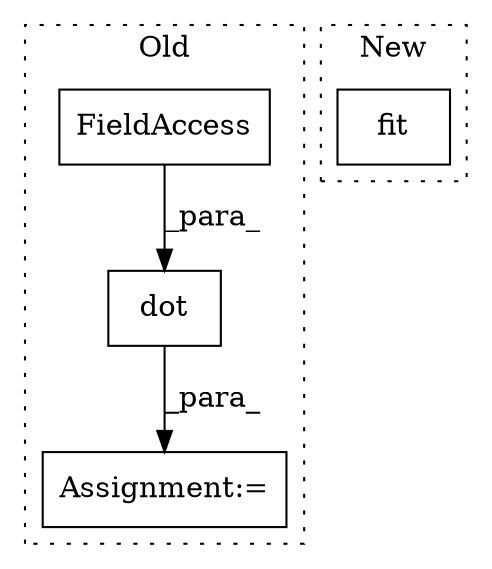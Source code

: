 digraph G {
subgraph cluster0 {
1 [label="dot" a="32" s="22932,22947" l="4,1" shape="box"];
3 [label="FieldAccess" a="22" s="22936" l="11" shape="box"];
4 [label="Assignment:=" a="7" s="23461" l="1" shape="box"];
label = "Old";
style="dotted";
}
subgraph cluster1 {
2 [label="fit" a="32" s="23762,23770" l="4,1" shape="box"];
label = "New";
style="dotted";
}
1 -> 4 [label="_para_"];
3 -> 1 [label="_para_"];
}